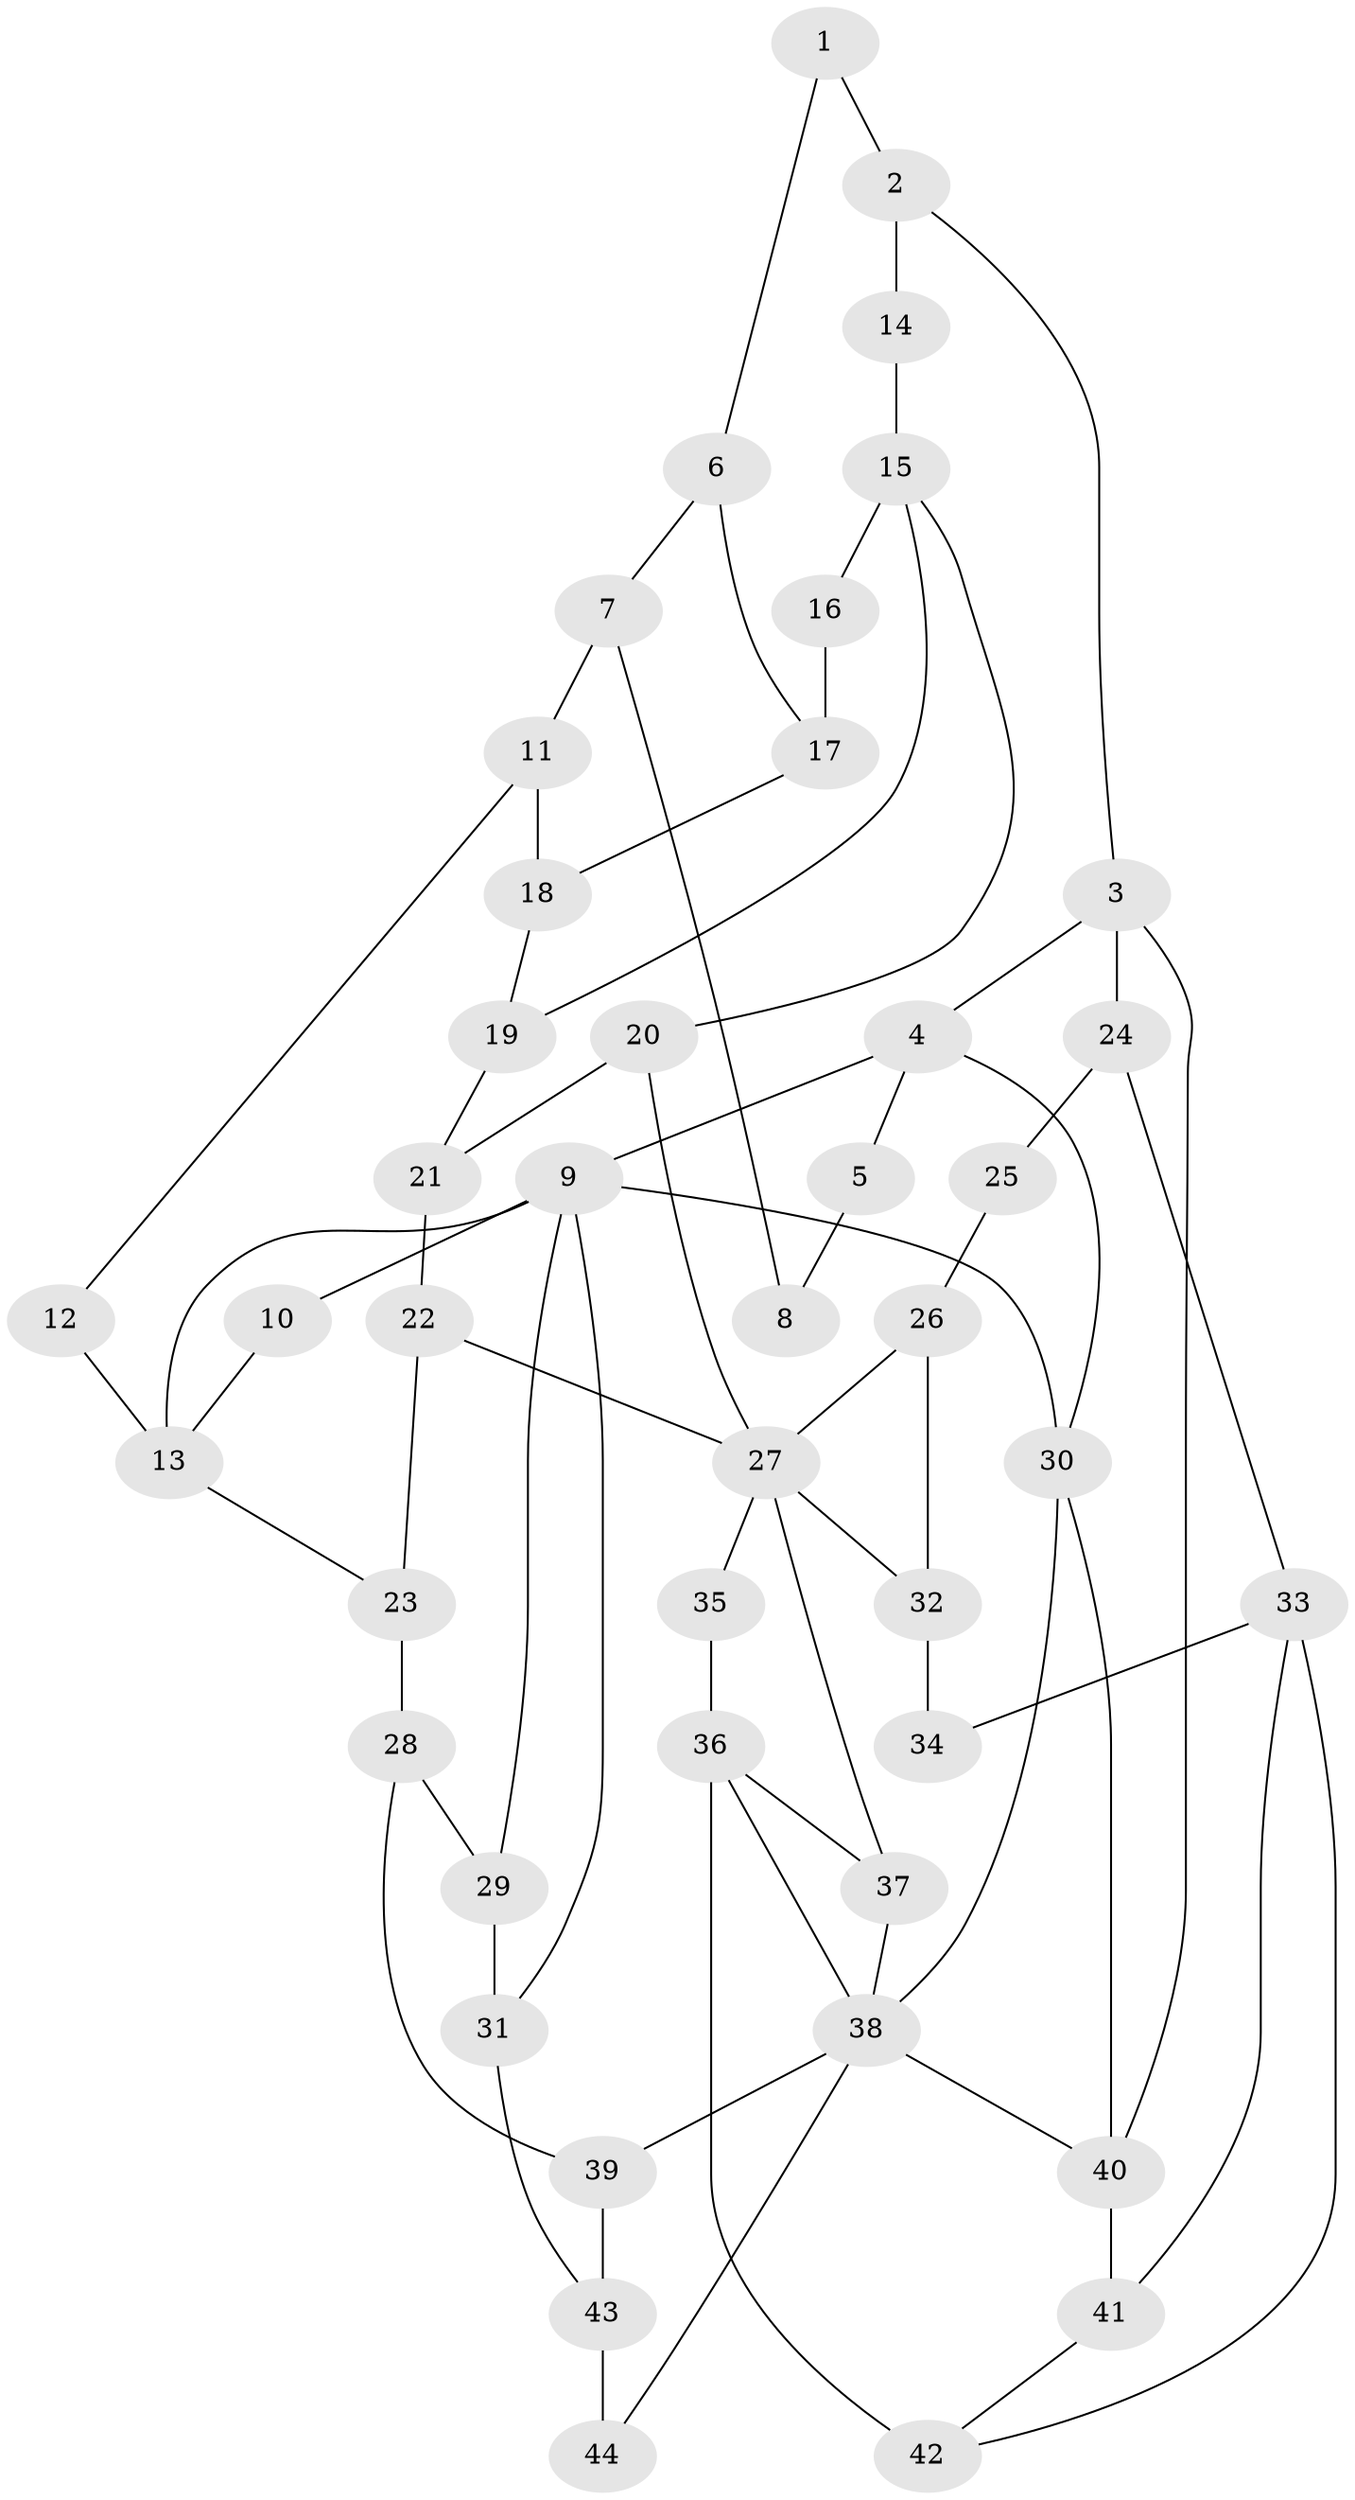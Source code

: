 // original degree distribution, {3: 0.02857142857142857, 6: 0.2571428571428571, 5: 0.42857142857142855, 4: 0.2857142857142857}
// Generated by graph-tools (version 1.1) at 2025/54/03/04/25 22:54:24]
// undirected, 44 vertices, 69 edges
graph export_dot {
  node [color=gray90,style=filled];
  1;
  2;
  3;
  4;
  5;
  6;
  7;
  8;
  9;
  10;
  11;
  12;
  13;
  14;
  15;
  16;
  17;
  18;
  19;
  20;
  21;
  22;
  23;
  24;
  25;
  26;
  27;
  28;
  29;
  30;
  31;
  32;
  33;
  34;
  35;
  36;
  37;
  38;
  39;
  40;
  41;
  42;
  43;
  44;
  1 -- 2 [weight=1.0];
  1 -- 6 [weight=1.0];
  2 -- 3 [weight=1.0];
  2 -- 14 [weight=1.0];
  3 -- 4 [weight=1.0];
  3 -- 24 [weight=1.0];
  3 -- 40 [weight=1.0];
  4 -- 5 [weight=1.0];
  4 -- 9 [weight=1.0];
  4 -- 30 [weight=1.0];
  5 -- 8 [weight=1.0];
  6 -- 7 [weight=1.0];
  6 -- 17 [weight=1.0];
  7 -- 8 [weight=1.0];
  7 -- 11 [weight=1.0];
  9 -- 10 [weight=1.0];
  9 -- 13 [weight=1.0];
  9 -- 29 [weight=1.0];
  9 -- 30 [weight=1.0];
  9 -- 31 [weight=1.0];
  10 -- 13 [weight=1.0];
  11 -- 12 [weight=1.0];
  11 -- 18 [weight=1.0];
  12 -- 13 [weight=2.0];
  13 -- 23 [weight=1.0];
  14 -- 15 [weight=2.0];
  15 -- 16 [weight=2.0];
  15 -- 19 [weight=1.0];
  15 -- 20 [weight=1.0];
  16 -- 17 [weight=1.0];
  17 -- 18 [weight=1.0];
  18 -- 19 [weight=1.0];
  19 -- 21 [weight=1.0];
  20 -- 21 [weight=1.0];
  20 -- 27 [weight=1.0];
  21 -- 22 [weight=1.0];
  22 -- 23 [weight=1.0];
  22 -- 27 [weight=1.0];
  23 -- 28 [weight=1.0];
  24 -- 25 [weight=2.0];
  24 -- 33 [weight=2.0];
  25 -- 26 [weight=1.0];
  26 -- 27 [weight=1.0];
  26 -- 32 [weight=1.0];
  27 -- 32 [weight=1.0];
  27 -- 35 [weight=1.0];
  27 -- 37 [weight=1.0];
  28 -- 29 [weight=1.0];
  28 -- 39 [weight=1.0];
  29 -- 31 [weight=1.0];
  30 -- 38 [weight=1.0];
  30 -- 40 [weight=1.0];
  31 -- 43 [weight=1.0];
  32 -- 34 [weight=1.0];
  33 -- 34 [weight=2.0];
  33 -- 41 [weight=1.0];
  33 -- 42 [weight=1.0];
  35 -- 36 [weight=2.0];
  36 -- 37 [weight=1.0];
  36 -- 38 [weight=1.0];
  36 -- 42 [weight=2.0];
  37 -- 38 [weight=1.0];
  38 -- 39 [weight=1.0];
  38 -- 40 [weight=1.0];
  38 -- 44 [weight=1.0];
  39 -- 43 [weight=1.0];
  40 -- 41 [weight=1.0];
  41 -- 42 [weight=1.0];
  43 -- 44 [weight=2.0];
}
